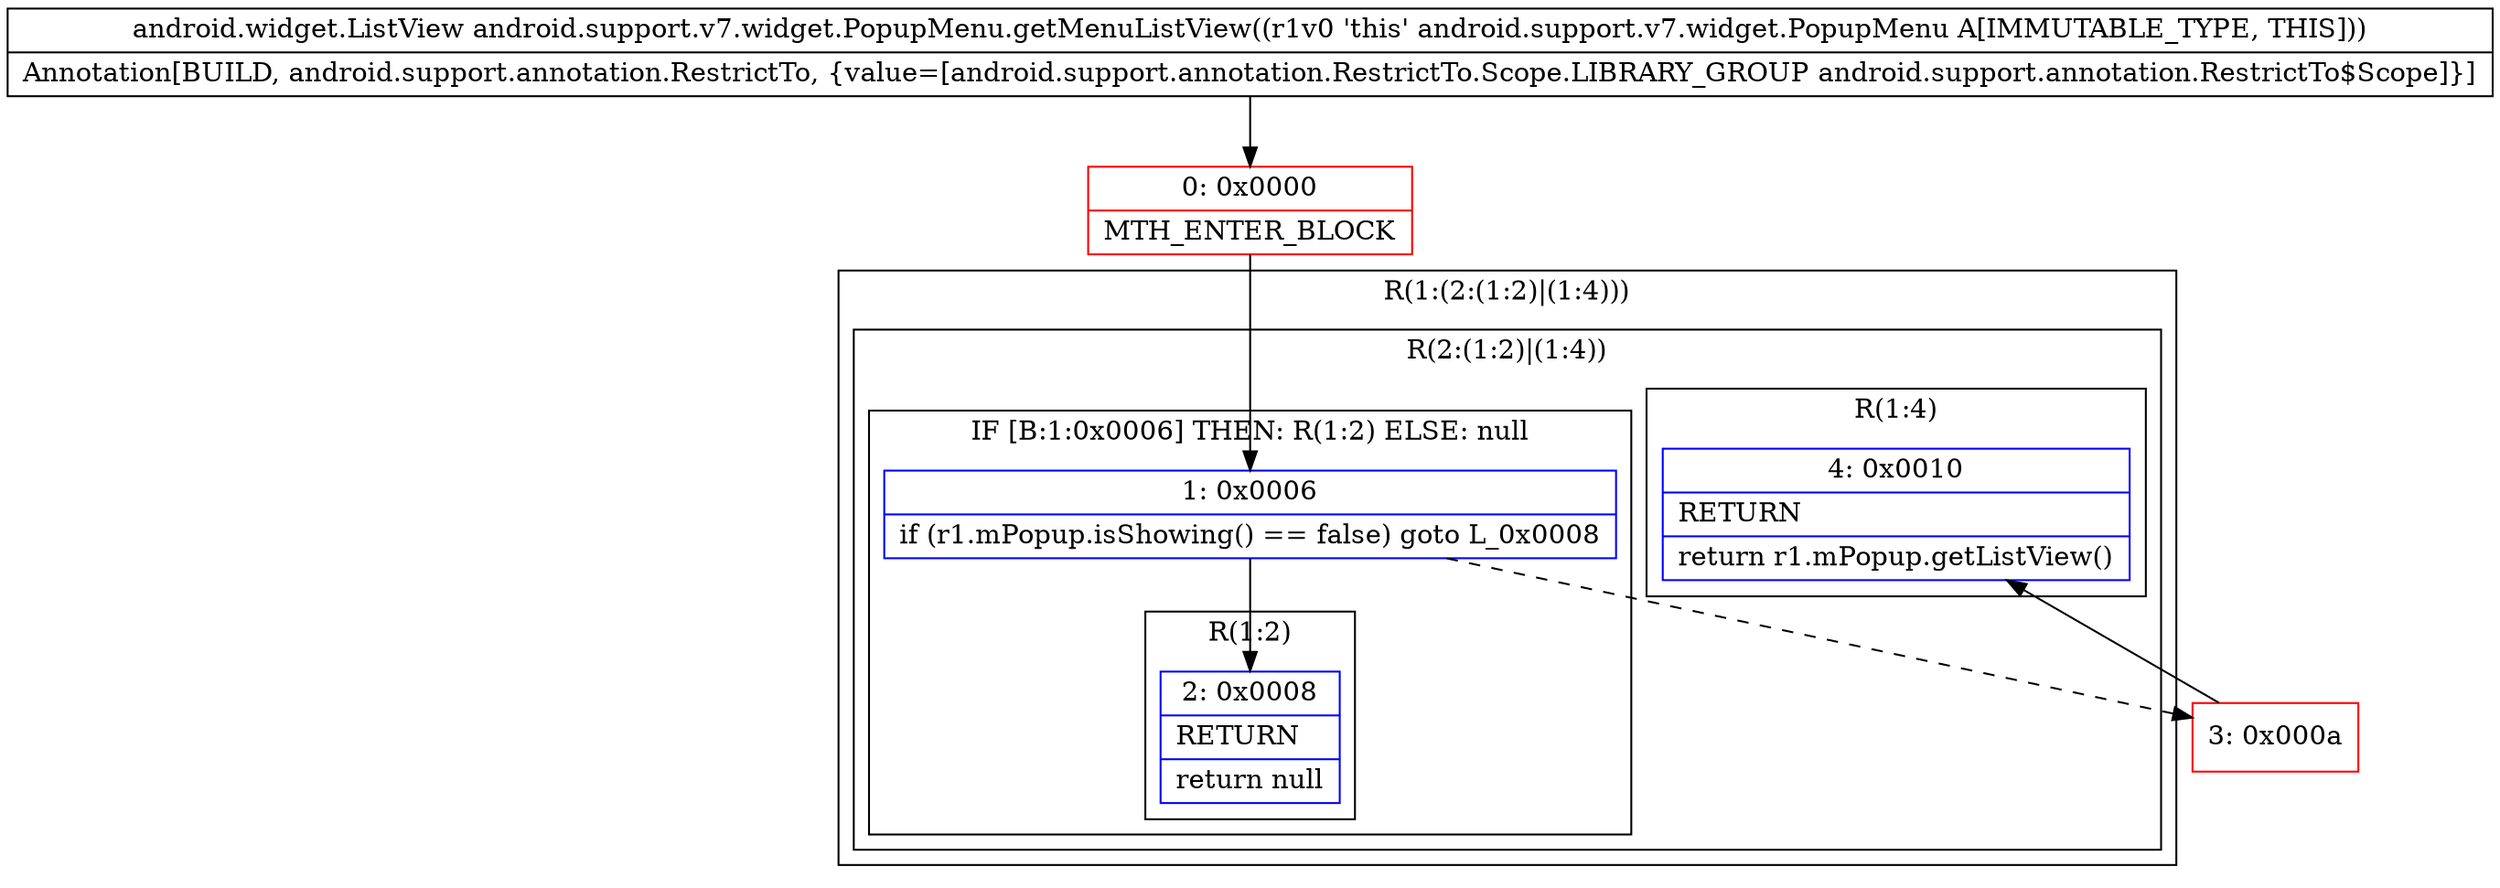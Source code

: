 digraph "CFG forandroid.support.v7.widget.PopupMenu.getMenuListView()Landroid\/widget\/ListView;" {
subgraph cluster_Region_1788096839 {
label = "R(1:(2:(1:2)|(1:4)))";
node [shape=record,color=blue];
subgraph cluster_Region_137663640 {
label = "R(2:(1:2)|(1:4))";
node [shape=record,color=blue];
subgraph cluster_IfRegion_931834086 {
label = "IF [B:1:0x0006] THEN: R(1:2) ELSE: null";
node [shape=record,color=blue];
Node_1 [shape=record,label="{1\:\ 0x0006|if (r1.mPopup.isShowing() == false) goto L_0x0008\l}"];
subgraph cluster_Region_1123739874 {
label = "R(1:2)";
node [shape=record,color=blue];
Node_2 [shape=record,label="{2\:\ 0x0008|RETURN\l|return null\l}"];
}
}
subgraph cluster_Region_162523123 {
label = "R(1:4)";
node [shape=record,color=blue];
Node_4 [shape=record,label="{4\:\ 0x0010|RETURN\l|return r1.mPopup.getListView()\l}"];
}
}
}
Node_0 [shape=record,color=red,label="{0\:\ 0x0000|MTH_ENTER_BLOCK\l}"];
Node_3 [shape=record,color=red,label="{3\:\ 0x000a}"];
MethodNode[shape=record,label="{android.widget.ListView android.support.v7.widget.PopupMenu.getMenuListView((r1v0 'this' android.support.v7.widget.PopupMenu A[IMMUTABLE_TYPE, THIS]))  | Annotation[BUILD, android.support.annotation.RestrictTo, \{value=[android.support.annotation.RestrictTo.Scope.LIBRARY_GROUP android.support.annotation.RestrictTo$Scope]\}]\l}"];
MethodNode -> Node_0;
Node_1 -> Node_2;
Node_1 -> Node_3[style=dashed];
Node_0 -> Node_1;
Node_3 -> Node_4;
}

